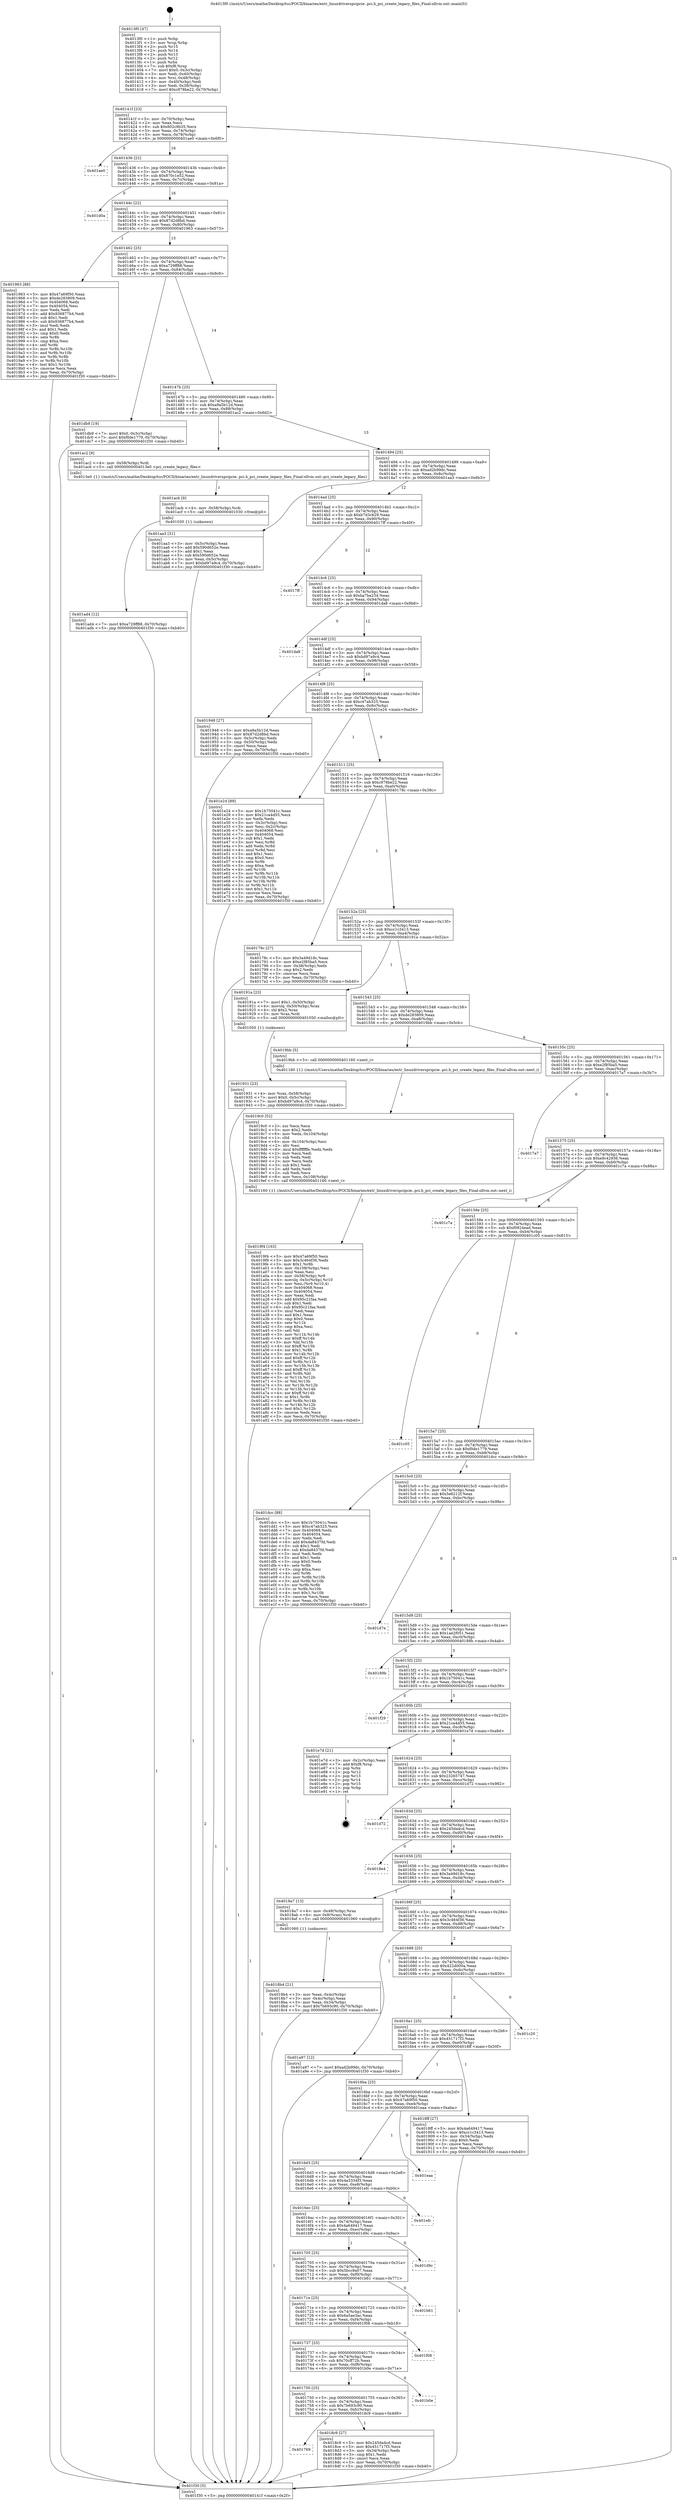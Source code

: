 digraph "0x4013f0" {
  label = "0x4013f0 (/mnt/c/Users/mathe/Desktop/tcc/POCII/binaries/extr_linuxdriverspcipcie..pci.h_pci_create_legacy_files_Final-ollvm.out::main(0))"
  labelloc = "t"
  node[shape=record]

  Entry [label="",width=0.3,height=0.3,shape=circle,fillcolor=black,style=filled]
  "0x40141f" [label="{
     0x40141f [23]\l
     | [instrs]\l
     &nbsp;&nbsp;0x40141f \<+3\>: mov -0x70(%rbp),%eax\l
     &nbsp;&nbsp;0x401422 \<+2\>: mov %eax,%ecx\l
     &nbsp;&nbsp;0x401424 \<+6\>: sub $0x802c9b35,%ecx\l
     &nbsp;&nbsp;0x40142a \<+3\>: mov %eax,-0x74(%rbp)\l
     &nbsp;&nbsp;0x40142d \<+3\>: mov %ecx,-0x78(%rbp)\l
     &nbsp;&nbsp;0x401430 \<+6\>: je 0000000000401ae0 \<main+0x6f0\>\l
  }"]
  "0x401ae0" [label="{
     0x401ae0\l
  }", style=dashed]
  "0x401436" [label="{
     0x401436 [22]\l
     | [instrs]\l
     &nbsp;&nbsp;0x401436 \<+5\>: jmp 000000000040143b \<main+0x4b\>\l
     &nbsp;&nbsp;0x40143b \<+3\>: mov -0x74(%rbp),%eax\l
     &nbsp;&nbsp;0x40143e \<+5\>: sub $0x870c1e52,%eax\l
     &nbsp;&nbsp;0x401443 \<+3\>: mov %eax,-0x7c(%rbp)\l
     &nbsp;&nbsp;0x401446 \<+6\>: je 0000000000401d0a \<main+0x91a\>\l
  }"]
  Exit [label="",width=0.3,height=0.3,shape=circle,fillcolor=black,style=filled,peripheries=2]
  "0x401d0a" [label="{
     0x401d0a\l
  }", style=dashed]
  "0x40144c" [label="{
     0x40144c [22]\l
     | [instrs]\l
     &nbsp;&nbsp;0x40144c \<+5\>: jmp 0000000000401451 \<main+0x61\>\l
     &nbsp;&nbsp;0x401451 \<+3\>: mov -0x74(%rbp),%eax\l
     &nbsp;&nbsp;0x401454 \<+5\>: sub $0x87d2d8bd,%eax\l
     &nbsp;&nbsp;0x401459 \<+3\>: mov %eax,-0x80(%rbp)\l
     &nbsp;&nbsp;0x40145c \<+6\>: je 0000000000401963 \<main+0x573\>\l
  }"]
  "0x401ad4" [label="{
     0x401ad4 [12]\l
     | [instrs]\l
     &nbsp;&nbsp;0x401ad4 \<+7\>: movl $0xa729ff88,-0x70(%rbp)\l
     &nbsp;&nbsp;0x401adb \<+5\>: jmp 0000000000401f30 \<main+0xb40\>\l
  }"]
  "0x401963" [label="{
     0x401963 [88]\l
     | [instrs]\l
     &nbsp;&nbsp;0x401963 \<+5\>: mov $0x47a69f50,%eax\l
     &nbsp;&nbsp;0x401968 \<+5\>: mov $0xde283809,%ecx\l
     &nbsp;&nbsp;0x40196d \<+7\>: mov 0x404068,%edx\l
     &nbsp;&nbsp;0x401974 \<+7\>: mov 0x404054,%esi\l
     &nbsp;&nbsp;0x40197b \<+2\>: mov %edx,%edi\l
     &nbsp;&nbsp;0x40197d \<+6\>: add $0x936877b4,%edi\l
     &nbsp;&nbsp;0x401983 \<+3\>: sub $0x1,%edi\l
     &nbsp;&nbsp;0x401986 \<+6\>: sub $0x936877b4,%edi\l
     &nbsp;&nbsp;0x40198c \<+3\>: imul %edi,%edx\l
     &nbsp;&nbsp;0x40198f \<+3\>: and $0x1,%edx\l
     &nbsp;&nbsp;0x401992 \<+3\>: cmp $0x0,%edx\l
     &nbsp;&nbsp;0x401995 \<+4\>: sete %r8b\l
     &nbsp;&nbsp;0x401999 \<+3\>: cmp $0xa,%esi\l
     &nbsp;&nbsp;0x40199c \<+4\>: setl %r9b\l
     &nbsp;&nbsp;0x4019a0 \<+3\>: mov %r8b,%r10b\l
     &nbsp;&nbsp;0x4019a3 \<+3\>: and %r9b,%r10b\l
     &nbsp;&nbsp;0x4019a6 \<+3\>: xor %r9b,%r8b\l
     &nbsp;&nbsp;0x4019a9 \<+3\>: or %r8b,%r10b\l
     &nbsp;&nbsp;0x4019ac \<+4\>: test $0x1,%r10b\l
     &nbsp;&nbsp;0x4019b0 \<+3\>: cmovne %ecx,%eax\l
     &nbsp;&nbsp;0x4019b3 \<+3\>: mov %eax,-0x70(%rbp)\l
     &nbsp;&nbsp;0x4019b6 \<+5\>: jmp 0000000000401f30 \<main+0xb40\>\l
  }"]
  "0x401462" [label="{
     0x401462 [25]\l
     | [instrs]\l
     &nbsp;&nbsp;0x401462 \<+5\>: jmp 0000000000401467 \<main+0x77\>\l
     &nbsp;&nbsp;0x401467 \<+3\>: mov -0x74(%rbp),%eax\l
     &nbsp;&nbsp;0x40146a \<+5\>: sub $0xa729ff88,%eax\l
     &nbsp;&nbsp;0x40146f \<+6\>: mov %eax,-0x84(%rbp)\l
     &nbsp;&nbsp;0x401475 \<+6\>: je 0000000000401db9 \<main+0x9c9\>\l
  }"]
  "0x401acb" [label="{
     0x401acb [9]\l
     | [instrs]\l
     &nbsp;&nbsp;0x401acb \<+4\>: mov -0x58(%rbp),%rdi\l
     &nbsp;&nbsp;0x401acf \<+5\>: call 0000000000401030 \<free@plt\>\l
     | [calls]\l
     &nbsp;&nbsp;0x401030 \{1\} (unknown)\l
  }"]
  "0x401db9" [label="{
     0x401db9 [19]\l
     | [instrs]\l
     &nbsp;&nbsp;0x401db9 \<+7\>: movl $0x0,-0x3c(%rbp)\l
     &nbsp;&nbsp;0x401dc0 \<+7\>: movl $0xf0de1779,-0x70(%rbp)\l
     &nbsp;&nbsp;0x401dc7 \<+5\>: jmp 0000000000401f30 \<main+0xb40\>\l
  }"]
  "0x40147b" [label="{
     0x40147b [25]\l
     | [instrs]\l
     &nbsp;&nbsp;0x40147b \<+5\>: jmp 0000000000401480 \<main+0x90\>\l
     &nbsp;&nbsp;0x401480 \<+3\>: mov -0x74(%rbp),%eax\l
     &nbsp;&nbsp;0x401483 \<+5\>: sub $0xa9a5b12d,%eax\l
     &nbsp;&nbsp;0x401488 \<+6\>: mov %eax,-0x88(%rbp)\l
     &nbsp;&nbsp;0x40148e \<+6\>: je 0000000000401ac2 \<main+0x6d2\>\l
  }"]
  "0x4019f4" [label="{
     0x4019f4 [163]\l
     | [instrs]\l
     &nbsp;&nbsp;0x4019f4 \<+5\>: mov $0x47a69f50,%ecx\l
     &nbsp;&nbsp;0x4019f9 \<+5\>: mov $0x3c464f36,%edx\l
     &nbsp;&nbsp;0x4019fe \<+3\>: mov $0x1,%r8b\l
     &nbsp;&nbsp;0x401a01 \<+6\>: mov -0x108(%rbp),%esi\l
     &nbsp;&nbsp;0x401a07 \<+3\>: imul %eax,%esi\l
     &nbsp;&nbsp;0x401a0a \<+4\>: mov -0x58(%rbp),%r9\l
     &nbsp;&nbsp;0x401a0e \<+4\>: movslq -0x5c(%rbp),%r10\l
     &nbsp;&nbsp;0x401a12 \<+4\>: mov %esi,(%r9,%r10,4)\l
     &nbsp;&nbsp;0x401a16 \<+7\>: mov 0x404068,%eax\l
     &nbsp;&nbsp;0x401a1d \<+7\>: mov 0x404054,%esi\l
     &nbsp;&nbsp;0x401a24 \<+2\>: mov %eax,%edi\l
     &nbsp;&nbsp;0x401a26 \<+6\>: add $0x95c21faa,%edi\l
     &nbsp;&nbsp;0x401a2c \<+3\>: sub $0x1,%edi\l
     &nbsp;&nbsp;0x401a2f \<+6\>: sub $0x95c21faa,%edi\l
     &nbsp;&nbsp;0x401a35 \<+3\>: imul %edi,%eax\l
     &nbsp;&nbsp;0x401a38 \<+3\>: and $0x1,%eax\l
     &nbsp;&nbsp;0x401a3b \<+3\>: cmp $0x0,%eax\l
     &nbsp;&nbsp;0x401a3e \<+4\>: sete %r11b\l
     &nbsp;&nbsp;0x401a42 \<+3\>: cmp $0xa,%esi\l
     &nbsp;&nbsp;0x401a45 \<+3\>: setl %bl\l
     &nbsp;&nbsp;0x401a48 \<+3\>: mov %r11b,%r14b\l
     &nbsp;&nbsp;0x401a4b \<+4\>: xor $0xff,%r14b\l
     &nbsp;&nbsp;0x401a4f \<+3\>: mov %bl,%r15b\l
     &nbsp;&nbsp;0x401a52 \<+4\>: xor $0xff,%r15b\l
     &nbsp;&nbsp;0x401a56 \<+4\>: xor $0x1,%r8b\l
     &nbsp;&nbsp;0x401a5a \<+3\>: mov %r14b,%r12b\l
     &nbsp;&nbsp;0x401a5d \<+4\>: and $0xff,%r12b\l
     &nbsp;&nbsp;0x401a61 \<+3\>: and %r8b,%r11b\l
     &nbsp;&nbsp;0x401a64 \<+3\>: mov %r15b,%r13b\l
     &nbsp;&nbsp;0x401a67 \<+4\>: and $0xff,%r13b\l
     &nbsp;&nbsp;0x401a6b \<+3\>: and %r8b,%bl\l
     &nbsp;&nbsp;0x401a6e \<+3\>: or %r11b,%r12b\l
     &nbsp;&nbsp;0x401a71 \<+3\>: or %bl,%r13b\l
     &nbsp;&nbsp;0x401a74 \<+3\>: xor %r13b,%r12b\l
     &nbsp;&nbsp;0x401a77 \<+3\>: or %r15b,%r14b\l
     &nbsp;&nbsp;0x401a7a \<+4\>: xor $0xff,%r14b\l
     &nbsp;&nbsp;0x401a7e \<+4\>: or $0x1,%r8b\l
     &nbsp;&nbsp;0x401a82 \<+3\>: and %r8b,%r14b\l
     &nbsp;&nbsp;0x401a85 \<+3\>: or %r14b,%r12b\l
     &nbsp;&nbsp;0x401a88 \<+4\>: test $0x1,%r12b\l
     &nbsp;&nbsp;0x401a8c \<+3\>: cmovne %edx,%ecx\l
     &nbsp;&nbsp;0x401a8f \<+3\>: mov %ecx,-0x70(%rbp)\l
     &nbsp;&nbsp;0x401a92 \<+5\>: jmp 0000000000401f30 \<main+0xb40\>\l
  }"]
  "0x401ac2" [label="{
     0x401ac2 [9]\l
     | [instrs]\l
     &nbsp;&nbsp;0x401ac2 \<+4\>: mov -0x58(%rbp),%rdi\l
     &nbsp;&nbsp;0x401ac6 \<+5\>: call 00000000004013e0 \<pci_create_legacy_files\>\l
     | [calls]\l
     &nbsp;&nbsp;0x4013e0 \{1\} (/mnt/c/Users/mathe/Desktop/tcc/POCII/binaries/extr_linuxdriverspcipcie..pci.h_pci_create_legacy_files_Final-ollvm.out::pci_create_legacy_files)\l
  }"]
  "0x401494" [label="{
     0x401494 [25]\l
     | [instrs]\l
     &nbsp;&nbsp;0x401494 \<+5\>: jmp 0000000000401499 \<main+0xa9\>\l
     &nbsp;&nbsp;0x401499 \<+3\>: mov -0x74(%rbp),%eax\l
     &nbsp;&nbsp;0x40149c \<+5\>: sub $0xad2b99dc,%eax\l
     &nbsp;&nbsp;0x4014a1 \<+6\>: mov %eax,-0x8c(%rbp)\l
     &nbsp;&nbsp;0x4014a7 \<+6\>: je 0000000000401aa3 \<main+0x6b3\>\l
  }"]
  "0x4019c0" [label="{
     0x4019c0 [52]\l
     | [instrs]\l
     &nbsp;&nbsp;0x4019c0 \<+2\>: xor %ecx,%ecx\l
     &nbsp;&nbsp;0x4019c2 \<+5\>: mov $0x2,%edx\l
     &nbsp;&nbsp;0x4019c7 \<+6\>: mov %edx,-0x104(%rbp)\l
     &nbsp;&nbsp;0x4019cd \<+1\>: cltd\l
     &nbsp;&nbsp;0x4019ce \<+6\>: mov -0x104(%rbp),%esi\l
     &nbsp;&nbsp;0x4019d4 \<+2\>: idiv %esi\l
     &nbsp;&nbsp;0x4019d6 \<+6\>: imul $0xfffffffe,%edx,%edx\l
     &nbsp;&nbsp;0x4019dc \<+2\>: mov %ecx,%edi\l
     &nbsp;&nbsp;0x4019de \<+2\>: sub %edx,%edi\l
     &nbsp;&nbsp;0x4019e0 \<+2\>: mov %ecx,%edx\l
     &nbsp;&nbsp;0x4019e2 \<+3\>: sub $0x1,%edx\l
     &nbsp;&nbsp;0x4019e5 \<+2\>: add %edx,%edi\l
     &nbsp;&nbsp;0x4019e7 \<+2\>: sub %edi,%ecx\l
     &nbsp;&nbsp;0x4019e9 \<+6\>: mov %ecx,-0x108(%rbp)\l
     &nbsp;&nbsp;0x4019ef \<+5\>: call 0000000000401160 \<next_i\>\l
     | [calls]\l
     &nbsp;&nbsp;0x401160 \{1\} (/mnt/c/Users/mathe/Desktop/tcc/POCII/binaries/extr_linuxdriverspcipcie..pci.h_pci_create_legacy_files_Final-ollvm.out::next_i)\l
  }"]
  "0x401aa3" [label="{
     0x401aa3 [31]\l
     | [instrs]\l
     &nbsp;&nbsp;0x401aa3 \<+3\>: mov -0x5c(%rbp),%eax\l
     &nbsp;&nbsp;0x401aa6 \<+5\>: add $0x590d652e,%eax\l
     &nbsp;&nbsp;0x401aab \<+3\>: add $0x1,%eax\l
     &nbsp;&nbsp;0x401aae \<+5\>: sub $0x590d652e,%eax\l
     &nbsp;&nbsp;0x401ab3 \<+3\>: mov %eax,-0x5c(%rbp)\l
     &nbsp;&nbsp;0x401ab6 \<+7\>: movl $0xbd97a9c4,-0x70(%rbp)\l
     &nbsp;&nbsp;0x401abd \<+5\>: jmp 0000000000401f30 \<main+0xb40\>\l
  }"]
  "0x4014ad" [label="{
     0x4014ad [25]\l
     | [instrs]\l
     &nbsp;&nbsp;0x4014ad \<+5\>: jmp 00000000004014b2 \<main+0xc2\>\l
     &nbsp;&nbsp;0x4014b2 \<+3\>: mov -0x74(%rbp),%eax\l
     &nbsp;&nbsp;0x4014b5 \<+5\>: sub $0xb7d3c629,%eax\l
     &nbsp;&nbsp;0x4014ba \<+6\>: mov %eax,-0x90(%rbp)\l
     &nbsp;&nbsp;0x4014c0 \<+6\>: je 00000000004017ff \<main+0x40f\>\l
  }"]
  "0x401931" [label="{
     0x401931 [23]\l
     | [instrs]\l
     &nbsp;&nbsp;0x401931 \<+4\>: mov %rax,-0x58(%rbp)\l
     &nbsp;&nbsp;0x401935 \<+7\>: movl $0x0,-0x5c(%rbp)\l
     &nbsp;&nbsp;0x40193c \<+7\>: movl $0xbd97a9c4,-0x70(%rbp)\l
     &nbsp;&nbsp;0x401943 \<+5\>: jmp 0000000000401f30 \<main+0xb40\>\l
  }"]
  "0x4017ff" [label="{
     0x4017ff\l
  }", style=dashed]
  "0x4014c6" [label="{
     0x4014c6 [25]\l
     | [instrs]\l
     &nbsp;&nbsp;0x4014c6 \<+5\>: jmp 00000000004014cb \<main+0xdb\>\l
     &nbsp;&nbsp;0x4014cb \<+3\>: mov -0x74(%rbp),%eax\l
     &nbsp;&nbsp;0x4014ce \<+5\>: sub $0xba7ba234,%eax\l
     &nbsp;&nbsp;0x4014d3 \<+6\>: mov %eax,-0x94(%rbp)\l
     &nbsp;&nbsp;0x4014d9 \<+6\>: je 0000000000401da8 \<main+0x9b8\>\l
  }"]
  "0x401769" [label="{
     0x401769\l
  }", style=dashed]
  "0x401da8" [label="{
     0x401da8\l
  }", style=dashed]
  "0x4014df" [label="{
     0x4014df [25]\l
     | [instrs]\l
     &nbsp;&nbsp;0x4014df \<+5\>: jmp 00000000004014e4 \<main+0xf4\>\l
     &nbsp;&nbsp;0x4014e4 \<+3\>: mov -0x74(%rbp),%eax\l
     &nbsp;&nbsp;0x4014e7 \<+5\>: sub $0xbd97a9c4,%eax\l
     &nbsp;&nbsp;0x4014ec \<+6\>: mov %eax,-0x98(%rbp)\l
     &nbsp;&nbsp;0x4014f2 \<+6\>: je 0000000000401948 \<main+0x558\>\l
  }"]
  "0x4018c9" [label="{
     0x4018c9 [27]\l
     | [instrs]\l
     &nbsp;&nbsp;0x4018c9 \<+5\>: mov $0x245da4cd,%eax\l
     &nbsp;&nbsp;0x4018ce \<+5\>: mov $0x451717f3,%ecx\l
     &nbsp;&nbsp;0x4018d3 \<+3\>: mov -0x34(%rbp),%edx\l
     &nbsp;&nbsp;0x4018d6 \<+3\>: cmp $0x1,%edx\l
     &nbsp;&nbsp;0x4018d9 \<+3\>: cmovl %ecx,%eax\l
     &nbsp;&nbsp;0x4018dc \<+3\>: mov %eax,-0x70(%rbp)\l
     &nbsp;&nbsp;0x4018df \<+5\>: jmp 0000000000401f30 \<main+0xb40\>\l
  }"]
  "0x401948" [label="{
     0x401948 [27]\l
     | [instrs]\l
     &nbsp;&nbsp;0x401948 \<+5\>: mov $0xa9a5b12d,%eax\l
     &nbsp;&nbsp;0x40194d \<+5\>: mov $0x87d2d8bd,%ecx\l
     &nbsp;&nbsp;0x401952 \<+3\>: mov -0x5c(%rbp),%edx\l
     &nbsp;&nbsp;0x401955 \<+3\>: cmp -0x50(%rbp),%edx\l
     &nbsp;&nbsp;0x401958 \<+3\>: cmovl %ecx,%eax\l
     &nbsp;&nbsp;0x40195b \<+3\>: mov %eax,-0x70(%rbp)\l
     &nbsp;&nbsp;0x40195e \<+5\>: jmp 0000000000401f30 \<main+0xb40\>\l
  }"]
  "0x4014f8" [label="{
     0x4014f8 [25]\l
     | [instrs]\l
     &nbsp;&nbsp;0x4014f8 \<+5\>: jmp 00000000004014fd \<main+0x10d\>\l
     &nbsp;&nbsp;0x4014fd \<+3\>: mov -0x74(%rbp),%eax\l
     &nbsp;&nbsp;0x401500 \<+5\>: sub $0xc47ab325,%eax\l
     &nbsp;&nbsp;0x401505 \<+6\>: mov %eax,-0x9c(%rbp)\l
     &nbsp;&nbsp;0x40150b \<+6\>: je 0000000000401e24 \<main+0xa34\>\l
  }"]
  "0x401750" [label="{
     0x401750 [25]\l
     | [instrs]\l
     &nbsp;&nbsp;0x401750 \<+5\>: jmp 0000000000401755 \<main+0x365\>\l
     &nbsp;&nbsp;0x401755 \<+3\>: mov -0x74(%rbp),%eax\l
     &nbsp;&nbsp;0x401758 \<+5\>: sub $0x7b693c90,%eax\l
     &nbsp;&nbsp;0x40175d \<+6\>: mov %eax,-0xfc(%rbp)\l
     &nbsp;&nbsp;0x401763 \<+6\>: je 00000000004018c9 \<main+0x4d9\>\l
  }"]
  "0x401e24" [label="{
     0x401e24 [89]\l
     | [instrs]\l
     &nbsp;&nbsp;0x401e24 \<+5\>: mov $0x1b75041c,%eax\l
     &nbsp;&nbsp;0x401e29 \<+5\>: mov $0x21ca4d55,%ecx\l
     &nbsp;&nbsp;0x401e2e \<+2\>: xor %edx,%edx\l
     &nbsp;&nbsp;0x401e30 \<+3\>: mov -0x3c(%rbp),%esi\l
     &nbsp;&nbsp;0x401e33 \<+3\>: mov %esi,-0x2c(%rbp)\l
     &nbsp;&nbsp;0x401e36 \<+7\>: mov 0x404068,%esi\l
     &nbsp;&nbsp;0x401e3d \<+7\>: mov 0x404054,%edi\l
     &nbsp;&nbsp;0x401e44 \<+3\>: sub $0x1,%edx\l
     &nbsp;&nbsp;0x401e47 \<+3\>: mov %esi,%r8d\l
     &nbsp;&nbsp;0x401e4a \<+3\>: add %edx,%r8d\l
     &nbsp;&nbsp;0x401e4d \<+4\>: imul %r8d,%esi\l
     &nbsp;&nbsp;0x401e51 \<+3\>: and $0x1,%esi\l
     &nbsp;&nbsp;0x401e54 \<+3\>: cmp $0x0,%esi\l
     &nbsp;&nbsp;0x401e57 \<+4\>: sete %r9b\l
     &nbsp;&nbsp;0x401e5b \<+3\>: cmp $0xa,%edi\l
     &nbsp;&nbsp;0x401e5e \<+4\>: setl %r10b\l
     &nbsp;&nbsp;0x401e62 \<+3\>: mov %r9b,%r11b\l
     &nbsp;&nbsp;0x401e65 \<+3\>: and %r10b,%r11b\l
     &nbsp;&nbsp;0x401e68 \<+3\>: xor %r10b,%r9b\l
     &nbsp;&nbsp;0x401e6b \<+3\>: or %r9b,%r11b\l
     &nbsp;&nbsp;0x401e6e \<+4\>: test $0x1,%r11b\l
     &nbsp;&nbsp;0x401e72 \<+3\>: cmovne %ecx,%eax\l
     &nbsp;&nbsp;0x401e75 \<+3\>: mov %eax,-0x70(%rbp)\l
     &nbsp;&nbsp;0x401e78 \<+5\>: jmp 0000000000401f30 \<main+0xb40\>\l
  }"]
  "0x401511" [label="{
     0x401511 [25]\l
     | [instrs]\l
     &nbsp;&nbsp;0x401511 \<+5\>: jmp 0000000000401516 \<main+0x126\>\l
     &nbsp;&nbsp;0x401516 \<+3\>: mov -0x74(%rbp),%eax\l
     &nbsp;&nbsp;0x401519 \<+5\>: sub $0xc978be22,%eax\l
     &nbsp;&nbsp;0x40151e \<+6\>: mov %eax,-0xa0(%rbp)\l
     &nbsp;&nbsp;0x401524 \<+6\>: je 000000000040178c \<main+0x39c\>\l
  }"]
  "0x401b0e" [label="{
     0x401b0e\l
  }", style=dashed]
  "0x40178c" [label="{
     0x40178c [27]\l
     | [instrs]\l
     &nbsp;&nbsp;0x40178c \<+5\>: mov $0x3a49d18c,%eax\l
     &nbsp;&nbsp;0x401791 \<+5\>: mov $0xe2f85ba5,%ecx\l
     &nbsp;&nbsp;0x401796 \<+3\>: mov -0x38(%rbp),%edx\l
     &nbsp;&nbsp;0x401799 \<+3\>: cmp $0x2,%edx\l
     &nbsp;&nbsp;0x40179c \<+3\>: cmovne %ecx,%eax\l
     &nbsp;&nbsp;0x40179f \<+3\>: mov %eax,-0x70(%rbp)\l
     &nbsp;&nbsp;0x4017a2 \<+5\>: jmp 0000000000401f30 \<main+0xb40\>\l
  }"]
  "0x40152a" [label="{
     0x40152a [25]\l
     | [instrs]\l
     &nbsp;&nbsp;0x40152a \<+5\>: jmp 000000000040152f \<main+0x13f\>\l
     &nbsp;&nbsp;0x40152f \<+3\>: mov -0x74(%rbp),%eax\l
     &nbsp;&nbsp;0x401532 \<+5\>: sub $0xcc1c3413,%eax\l
     &nbsp;&nbsp;0x401537 \<+6\>: mov %eax,-0xa4(%rbp)\l
     &nbsp;&nbsp;0x40153d \<+6\>: je 000000000040191a \<main+0x52a\>\l
  }"]
  "0x401f30" [label="{
     0x401f30 [5]\l
     | [instrs]\l
     &nbsp;&nbsp;0x401f30 \<+5\>: jmp 000000000040141f \<main+0x2f\>\l
  }"]
  "0x4013f0" [label="{
     0x4013f0 [47]\l
     | [instrs]\l
     &nbsp;&nbsp;0x4013f0 \<+1\>: push %rbp\l
     &nbsp;&nbsp;0x4013f1 \<+3\>: mov %rsp,%rbp\l
     &nbsp;&nbsp;0x4013f4 \<+2\>: push %r15\l
     &nbsp;&nbsp;0x4013f6 \<+2\>: push %r14\l
     &nbsp;&nbsp;0x4013f8 \<+2\>: push %r13\l
     &nbsp;&nbsp;0x4013fa \<+2\>: push %r12\l
     &nbsp;&nbsp;0x4013fc \<+1\>: push %rbx\l
     &nbsp;&nbsp;0x4013fd \<+7\>: sub $0xf8,%rsp\l
     &nbsp;&nbsp;0x401404 \<+7\>: movl $0x0,-0x3c(%rbp)\l
     &nbsp;&nbsp;0x40140b \<+3\>: mov %edi,-0x40(%rbp)\l
     &nbsp;&nbsp;0x40140e \<+4\>: mov %rsi,-0x48(%rbp)\l
     &nbsp;&nbsp;0x401412 \<+3\>: mov -0x40(%rbp),%edi\l
     &nbsp;&nbsp;0x401415 \<+3\>: mov %edi,-0x38(%rbp)\l
     &nbsp;&nbsp;0x401418 \<+7\>: movl $0xc978be22,-0x70(%rbp)\l
  }"]
  "0x401737" [label="{
     0x401737 [25]\l
     | [instrs]\l
     &nbsp;&nbsp;0x401737 \<+5\>: jmp 000000000040173c \<main+0x34c\>\l
     &nbsp;&nbsp;0x40173c \<+3\>: mov -0x74(%rbp),%eax\l
     &nbsp;&nbsp;0x40173f \<+5\>: sub $0x70cff72b,%eax\l
     &nbsp;&nbsp;0x401744 \<+6\>: mov %eax,-0xf8(%rbp)\l
     &nbsp;&nbsp;0x40174a \<+6\>: je 0000000000401b0e \<main+0x71e\>\l
  }"]
  "0x40191a" [label="{
     0x40191a [23]\l
     | [instrs]\l
     &nbsp;&nbsp;0x40191a \<+7\>: movl $0x1,-0x50(%rbp)\l
     &nbsp;&nbsp;0x401921 \<+4\>: movslq -0x50(%rbp),%rax\l
     &nbsp;&nbsp;0x401925 \<+4\>: shl $0x2,%rax\l
     &nbsp;&nbsp;0x401929 \<+3\>: mov %rax,%rdi\l
     &nbsp;&nbsp;0x40192c \<+5\>: call 0000000000401050 \<malloc@plt\>\l
     | [calls]\l
     &nbsp;&nbsp;0x401050 \{1\} (unknown)\l
  }"]
  "0x401543" [label="{
     0x401543 [25]\l
     | [instrs]\l
     &nbsp;&nbsp;0x401543 \<+5\>: jmp 0000000000401548 \<main+0x158\>\l
     &nbsp;&nbsp;0x401548 \<+3\>: mov -0x74(%rbp),%eax\l
     &nbsp;&nbsp;0x40154b \<+5\>: sub $0xde283809,%eax\l
     &nbsp;&nbsp;0x401550 \<+6\>: mov %eax,-0xa8(%rbp)\l
     &nbsp;&nbsp;0x401556 \<+6\>: je 00000000004019bb \<main+0x5cb\>\l
  }"]
  "0x401f08" [label="{
     0x401f08\l
  }", style=dashed]
  "0x4019bb" [label="{
     0x4019bb [5]\l
     | [instrs]\l
     &nbsp;&nbsp;0x4019bb \<+5\>: call 0000000000401160 \<next_i\>\l
     | [calls]\l
     &nbsp;&nbsp;0x401160 \{1\} (/mnt/c/Users/mathe/Desktop/tcc/POCII/binaries/extr_linuxdriverspcipcie..pci.h_pci_create_legacy_files_Final-ollvm.out::next_i)\l
  }"]
  "0x40155c" [label="{
     0x40155c [25]\l
     | [instrs]\l
     &nbsp;&nbsp;0x40155c \<+5\>: jmp 0000000000401561 \<main+0x171\>\l
     &nbsp;&nbsp;0x401561 \<+3\>: mov -0x74(%rbp),%eax\l
     &nbsp;&nbsp;0x401564 \<+5\>: sub $0xe2f85ba5,%eax\l
     &nbsp;&nbsp;0x401569 \<+6\>: mov %eax,-0xac(%rbp)\l
     &nbsp;&nbsp;0x40156f \<+6\>: je 00000000004017a7 \<main+0x3b7\>\l
  }"]
  "0x40171e" [label="{
     0x40171e [25]\l
     | [instrs]\l
     &nbsp;&nbsp;0x40171e \<+5\>: jmp 0000000000401723 \<main+0x333\>\l
     &nbsp;&nbsp;0x401723 \<+3\>: mov -0x74(%rbp),%eax\l
     &nbsp;&nbsp;0x401726 \<+5\>: sub $0x6a5ae3ac,%eax\l
     &nbsp;&nbsp;0x40172b \<+6\>: mov %eax,-0xf4(%rbp)\l
     &nbsp;&nbsp;0x401731 \<+6\>: je 0000000000401f08 \<main+0xb18\>\l
  }"]
  "0x4017a7" [label="{
     0x4017a7\l
  }", style=dashed]
  "0x401575" [label="{
     0x401575 [25]\l
     | [instrs]\l
     &nbsp;&nbsp;0x401575 \<+5\>: jmp 000000000040157a \<main+0x18a\>\l
     &nbsp;&nbsp;0x40157a \<+3\>: mov -0x74(%rbp),%eax\l
     &nbsp;&nbsp;0x40157d \<+5\>: sub $0xe9c42936,%eax\l
     &nbsp;&nbsp;0x401582 \<+6\>: mov %eax,-0xb0(%rbp)\l
     &nbsp;&nbsp;0x401588 \<+6\>: je 0000000000401c7a \<main+0x88a\>\l
  }"]
  "0x401b61" [label="{
     0x401b61\l
  }", style=dashed]
  "0x401c7a" [label="{
     0x401c7a\l
  }", style=dashed]
  "0x40158e" [label="{
     0x40158e [25]\l
     | [instrs]\l
     &nbsp;&nbsp;0x40158e \<+5\>: jmp 0000000000401593 \<main+0x1a3\>\l
     &nbsp;&nbsp;0x401593 \<+3\>: mov -0x74(%rbp),%eax\l
     &nbsp;&nbsp;0x401596 \<+5\>: sub $0xf0924ead,%eax\l
     &nbsp;&nbsp;0x40159b \<+6\>: mov %eax,-0xb4(%rbp)\l
     &nbsp;&nbsp;0x4015a1 \<+6\>: je 0000000000401c05 \<main+0x815\>\l
  }"]
  "0x401705" [label="{
     0x401705 [25]\l
     | [instrs]\l
     &nbsp;&nbsp;0x401705 \<+5\>: jmp 000000000040170a \<main+0x31a\>\l
     &nbsp;&nbsp;0x40170a \<+3\>: mov -0x74(%rbp),%eax\l
     &nbsp;&nbsp;0x40170d \<+5\>: sub $0x5bcc9a07,%eax\l
     &nbsp;&nbsp;0x401712 \<+6\>: mov %eax,-0xf0(%rbp)\l
     &nbsp;&nbsp;0x401718 \<+6\>: je 0000000000401b61 \<main+0x771\>\l
  }"]
  "0x401c05" [label="{
     0x401c05\l
  }", style=dashed]
  "0x4015a7" [label="{
     0x4015a7 [25]\l
     | [instrs]\l
     &nbsp;&nbsp;0x4015a7 \<+5\>: jmp 00000000004015ac \<main+0x1bc\>\l
     &nbsp;&nbsp;0x4015ac \<+3\>: mov -0x74(%rbp),%eax\l
     &nbsp;&nbsp;0x4015af \<+5\>: sub $0xf0de1779,%eax\l
     &nbsp;&nbsp;0x4015b4 \<+6\>: mov %eax,-0xb8(%rbp)\l
     &nbsp;&nbsp;0x4015ba \<+6\>: je 0000000000401dcc \<main+0x9dc\>\l
  }"]
  "0x401d9c" [label="{
     0x401d9c\l
  }", style=dashed]
  "0x401dcc" [label="{
     0x401dcc [88]\l
     | [instrs]\l
     &nbsp;&nbsp;0x401dcc \<+5\>: mov $0x1b75041c,%eax\l
     &nbsp;&nbsp;0x401dd1 \<+5\>: mov $0xc47ab325,%ecx\l
     &nbsp;&nbsp;0x401dd6 \<+7\>: mov 0x404068,%edx\l
     &nbsp;&nbsp;0x401ddd \<+7\>: mov 0x404054,%esi\l
     &nbsp;&nbsp;0x401de4 \<+2\>: mov %edx,%edi\l
     &nbsp;&nbsp;0x401de6 \<+6\>: add $0xda8437fd,%edi\l
     &nbsp;&nbsp;0x401dec \<+3\>: sub $0x1,%edi\l
     &nbsp;&nbsp;0x401def \<+6\>: sub $0xda8437fd,%edi\l
     &nbsp;&nbsp;0x401df5 \<+3\>: imul %edi,%edx\l
     &nbsp;&nbsp;0x401df8 \<+3\>: and $0x1,%edx\l
     &nbsp;&nbsp;0x401dfb \<+3\>: cmp $0x0,%edx\l
     &nbsp;&nbsp;0x401dfe \<+4\>: sete %r8b\l
     &nbsp;&nbsp;0x401e02 \<+3\>: cmp $0xa,%esi\l
     &nbsp;&nbsp;0x401e05 \<+4\>: setl %r9b\l
     &nbsp;&nbsp;0x401e09 \<+3\>: mov %r8b,%r10b\l
     &nbsp;&nbsp;0x401e0c \<+3\>: and %r9b,%r10b\l
     &nbsp;&nbsp;0x401e0f \<+3\>: xor %r9b,%r8b\l
     &nbsp;&nbsp;0x401e12 \<+3\>: or %r8b,%r10b\l
     &nbsp;&nbsp;0x401e15 \<+4\>: test $0x1,%r10b\l
     &nbsp;&nbsp;0x401e19 \<+3\>: cmovne %ecx,%eax\l
     &nbsp;&nbsp;0x401e1c \<+3\>: mov %eax,-0x70(%rbp)\l
     &nbsp;&nbsp;0x401e1f \<+5\>: jmp 0000000000401f30 \<main+0xb40\>\l
  }"]
  "0x4015c0" [label="{
     0x4015c0 [25]\l
     | [instrs]\l
     &nbsp;&nbsp;0x4015c0 \<+5\>: jmp 00000000004015c5 \<main+0x1d5\>\l
     &nbsp;&nbsp;0x4015c5 \<+3\>: mov -0x74(%rbp),%eax\l
     &nbsp;&nbsp;0x4015c8 \<+5\>: sub $0x5e6212f,%eax\l
     &nbsp;&nbsp;0x4015cd \<+6\>: mov %eax,-0xbc(%rbp)\l
     &nbsp;&nbsp;0x4015d3 \<+6\>: je 0000000000401d7e \<main+0x98e\>\l
  }"]
  "0x4016ec" [label="{
     0x4016ec [25]\l
     | [instrs]\l
     &nbsp;&nbsp;0x4016ec \<+5\>: jmp 00000000004016f1 \<main+0x301\>\l
     &nbsp;&nbsp;0x4016f1 \<+3\>: mov -0x74(%rbp),%eax\l
     &nbsp;&nbsp;0x4016f4 \<+5\>: sub $0x4a649417,%eax\l
     &nbsp;&nbsp;0x4016f9 \<+6\>: mov %eax,-0xec(%rbp)\l
     &nbsp;&nbsp;0x4016ff \<+6\>: je 0000000000401d9c \<main+0x9ac\>\l
  }"]
  "0x401d7e" [label="{
     0x401d7e\l
  }", style=dashed]
  "0x4015d9" [label="{
     0x4015d9 [25]\l
     | [instrs]\l
     &nbsp;&nbsp;0x4015d9 \<+5\>: jmp 00000000004015de \<main+0x1ee\>\l
     &nbsp;&nbsp;0x4015de \<+3\>: mov -0x74(%rbp),%eax\l
     &nbsp;&nbsp;0x4015e1 \<+5\>: sub $0x1ae2f051,%eax\l
     &nbsp;&nbsp;0x4015e6 \<+6\>: mov %eax,-0xc0(%rbp)\l
     &nbsp;&nbsp;0x4015ec \<+6\>: je 000000000040189b \<main+0x4ab\>\l
  }"]
  "0x401efc" [label="{
     0x401efc\l
  }", style=dashed]
  "0x40189b" [label="{
     0x40189b\l
  }", style=dashed]
  "0x4015f2" [label="{
     0x4015f2 [25]\l
     | [instrs]\l
     &nbsp;&nbsp;0x4015f2 \<+5\>: jmp 00000000004015f7 \<main+0x207\>\l
     &nbsp;&nbsp;0x4015f7 \<+3\>: mov -0x74(%rbp),%eax\l
     &nbsp;&nbsp;0x4015fa \<+5\>: sub $0x1b75041c,%eax\l
     &nbsp;&nbsp;0x4015ff \<+6\>: mov %eax,-0xc4(%rbp)\l
     &nbsp;&nbsp;0x401605 \<+6\>: je 0000000000401f29 \<main+0xb39\>\l
  }"]
  "0x4016d3" [label="{
     0x4016d3 [25]\l
     | [instrs]\l
     &nbsp;&nbsp;0x4016d3 \<+5\>: jmp 00000000004016d8 \<main+0x2e8\>\l
     &nbsp;&nbsp;0x4016d8 \<+3\>: mov -0x74(%rbp),%eax\l
     &nbsp;&nbsp;0x4016db \<+5\>: sub $0x4a3334f3,%eax\l
     &nbsp;&nbsp;0x4016e0 \<+6\>: mov %eax,-0xe8(%rbp)\l
     &nbsp;&nbsp;0x4016e6 \<+6\>: je 0000000000401efc \<main+0xb0c\>\l
  }"]
  "0x401f29" [label="{
     0x401f29\l
  }", style=dashed]
  "0x40160b" [label="{
     0x40160b [25]\l
     | [instrs]\l
     &nbsp;&nbsp;0x40160b \<+5\>: jmp 0000000000401610 \<main+0x220\>\l
     &nbsp;&nbsp;0x401610 \<+3\>: mov -0x74(%rbp),%eax\l
     &nbsp;&nbsp;0x401613 \<+5\>: sub $0x21ca4d55,%eax\l
     &nbsp;&nbsp;0x401618 \<+6\>: mov %eax,-0xc8(%rbp)\l
     &nbsp;&nbsp;0x40161e \<+6\>: je 0000000000401e7d \<main+0xa8d\>\l
  }"]
  "0x401eaa" [label="{
     0x401eaa\l
  }", style=dashed]
  "0x401e7d" [label="{
     0x401e7d [21]\l
     | [instrs]\l
     &nbsp;&nbsp;0x401e7d \<+3\>: mov -0x2c(%rbp),%eax\l
     &nbsp;&nbsp;0x401e80 \<+7\>: add $0xf8,%rsp\l
     &nbsp;&nbsp;0x401e87 \<+1\>: pop %rbx\l
     &nbsp;&nbsp;0x401e88 \<+2\>: pop %r12\l
     &nbsp;&nbsp;0x401e8a \<+2\>: pop %r13\l
     &nbsp;&nbsp;0x401e8c \<+2\>: pop %r14\l
     &nbsp;&nbsp;0x401e8e \<+2\>: pop %r15\l
     &nbsp;&nbsp;0x401e90 \<+1\>: pop %rbp\l
     &nbsp;&nbsp;0x401e91 \<+1\>: ret\l
  }"]
  "0x401624" [label="{
     0x401624 [25]\l
     | [instrs]\l
     &nbsp;&nbsp;0x401624 \<+5\>: jmp 0000000000401629 \<main+0x239\>\l
     &nbsp;&nbsp;0x401629 \<+3\>: mov -0x74(%rbp),%eax\l
     &nbsp;&nbsp;0x40162c \<+5\>: sub $0x23265747,%eax\l
     &nbsp;&nbsp;0x401631 \<+6\>: mov %eax,-0xcc(%rbp)\l
     &nbsp;&nbsp;0x401637 \<+6\>: je 0000000000401d72 \<main+0x982\>\l
  }"]
  "0x4016ba" [label="{
     0x4016ba [25]\l
     | [instrs]\l
     &nbsp;&nbsp;0x4016ba \<+5\>: jmp 00000000004016bf \<main+0x2cf\>\l
     &nbsp;&nbsp;0x4016bf \<+3\>: mov -0x74(%rbp),%eax\l
     &nbsp;&nbsp;0x4016c2 \<+5\>: sub $0x47a69f50,%eax\l
     &nbsp;&nbsp;0x4016c7 \<+6\>: mov %eax,-0xe4(%rbp)\l
     &nbsp;&nbsp;0x4016cd \<+6\>: je 0000000000401eaa \<main+0xaba\>\l
  }"]
  "0x401d72" [label="{
     0x401d72\l
  }", style=dashed]
  "0x40163d" [label="{
     0x40163d [25]\l
     | [instrs]\l
     &nbsp;&nbsp;0x40163d \<+5\>: jmp 0000000000401642 \<main+0x252\>\l
     &nbsp;&nbsp;0x401642 \<+3\>: mov -0x74(%rbp),%eax\l
     &nbsp;&nbsp;0x401645 \<+5\>: sub $0x245da4cd,%eax\l
     &nbsp;&nbsp;0x40164a \<+6\>: mov %eax,-0xd0(%rbp)\l
     &nbsp;&nbsp;0x401650 \<+6\>: je 00000000004018e4 \<main+0x4f4\>\l
  }"]
  "0x4018ff" [label="{
     0x4018ff [27]\l
     | [instrs]\l
     &nbsp;&nbsp;0x4018ff \<+5\>: mov $0x4a649417,%eax\l
     &nbsp;&nbsp;0x401904 \<+5\>: mov $0xcc1c3413,%ecx\l
     &nbsp;&nbsp;0x401909 \<+3\>: mov -0x34(%rbp),%edx\l
     &nbsp;&nbsp;0x40190c \<+3\>: cmp $0x0,%edx\l
     &nbsp;&nbsp;0x40190f \<+3\>: cmove %ecx,%eax\l
     &nbsp;&nbsp;0x401912 \<+3\>: mov %eax,-0x70(%rbp)\l
     &nbsp;&nbsp;0x401915 \<+5\>: jmp 0000000000401f30 \<main+0xb40\>\l
  }"]
  "0x4018e4" [label="{
     0x4018e4\l
  }", style=dashed]
  "0x401656" [label="{
     0x401656 [25]\l
     | [instrs]\l
     &nbsp;&nbsp;0x401656 \<+5\>: jmp 000000000040165b \<main+0x26b\>\l
     &nbsp;&nbsp;0x40165b \<+3\>: mov -0x74(%rbp),%eax\l
     &nbsp;&nbsp;0x40165e \<+5\>: sub $0x3a49d18c,%eax\l
     &nbsp;&nbsp;0x401663 \<+6\>: mov %eax,-0xd4(%rbp)\l
     &nbsp;&nbsp;0x401669 \<+6\>: je 00000000004018a7 \<main+0x4b7\>\l
  }"]
  "0x4016a1" [label="{
     0x4016a1 [25]\l
     | [instrs]\l
     &nbsp;&nbsp;0x4016a1 \<+5\>: jmp 00000000004016a6 \<main+0x2b6\>\l
     &nbsp;&nbsp;0x4016a6 \<+3\>: mov -0x74(%rbp),%eax\l
     &nbsp;&nbsp;0x4016a9 \<+5\>: sub $0x451717f3,%eax\l
     &nbsp;&nbsp;0x4016ae \<+6\>: mov %eax,-0xe0(%rbp)\l
     &nbsp;&nbsp;0x4016b4 \<+6\>: je 00000000004018ff \<main+0x50f\>\l
  }"]
  "0x4018a7" [label="{
     0x4018a7 [13]\l
     | [instrs]\l
     &nbsp;&nbsp;0x4018a7 \<+4\>: mov -0x48(%rbp),%rax\l
     &nbsp;&nbsp;0x4018ab \<+4\>: mov 0x8(%rax),%rdi\l
     &nbsp;&nbsp;0x4018af \<+5\>: call 0000000000401060 \<atoi@plt\>\l
     | [calls]\l
     &nbsp;&nbsp;0x401060 \{1\} (unknown)\l
  }"]
  "0x40166f" [label="{
     0x40166f [25]\l
     | [instrs]\l
     &nbsp;&nbsp;0x40166f \<+5\>: jmp 0000000000401674 \<main+0x284\>\l
     &nbsp;&nbsp;0x401674 \<+3\>: mov -0x74(%rbp),%eax\l
     &nbsp;&nbsp;0x401677 \<+5\>: sub $0x3c464f36,%eax\l
     &nbsp;&nbsp;0x40167c \<+6\>: mov %eax,-0xd8(%rbp)\l
     &nbsp;&nbsp;0x401682 \<+6\>: je 0000000000401a97 \<main+0x6a7\>\l
  }"]
  "0x4018b4" [label="{
     0x4018b4 [21]\l
     | [instrs]\l
     &nbsp;&nbsp;0x4018b4 \<+3\>: mov %eax,-0x4c(%rbp)\l
     &nbsp;&nbsp;0x4018b7 \<+3\>: mov -0x4c(%rbp),%eax\l
     &nbsp;&nbsp;0x4018ba \<+3\>: mov %eax,-0x34(%rbp)\l
     &nbsp;&nbsp;0x4018bd \<+7\>: movl $0x7b693c90,-0x70(%rbp)\l
     &nbsp;&nbsp;0x4018c4 \<+5\>: jmp 0000000000401f30 \<main+0xb40\>\l
  }"]
  "0x401c20" [label="{
     0x401c20\l
  }", style=dashed]
  "0x401a97" [label="{
     0x401a97 [12]\l
     | [instrs]\l
     &nbsp;&nbsp;0x401a97 \<+7\>: movl $0xad2b99dc,-0x70(%rbp)\l
     &nbsp;&nbsp;0x401a9e \<+5\>: jmp 0000000000401f30 \<main+0xb40\>\l
  }"]
  "0x401688" [label="{
     0x401688 [25]\l
     | [instrs]\l
     &nbsp;&nbsp;0x401688 \<+5\>: jmp 000000000040168d \<main+0x29d\>\l
     &nbsp;&nbsp;0x40168d \<+3\>: mov -0x74(%rbp),%eax\l
     &nbsp;&nbsp;0x401690 \<+5\>: sub $0x422d000a,%eax\l
     &nbsp;&nbsp;0x401695 \<+6\>: mov %eax,-0xdc(%rbp)\l
     &nbsp;&nbsp;0x40169b \<+6\>: je 0000000000401c20 \<main+0x830\>\l
  }"]
  Entry -> "0x4013f0" [label=" 1"]
  "0x40141f" -> "0x401ae0" [label=" 0"]
  "0x40141f" -> "0x401436" [label=" 16"]
  "0x401e7d" -> Exit [label=" 1"]
  "0x401436" -> "0x401d0a" [label=" 0"]
  "0x401436" -> "0x40144c" [label=" 16"]
  "0x401e24" -> "0x401f30" [label=" 1"]
  "0x40144c" -> "0x401963" [label=" 1"]
  "0x40144c" -> "0x401462" [label=" 15"]
  "0x401dcc" -> "0x401f30" [label=" 1"]
  "0x401462" -> "0x401db9" [label=" 1"]
  "0x401462" -> "0x40147b" [label=" 14"]
  "0x401db9" -> "0x401f30" [label=" 1"]
  "0x40147b" -> "0x401ac2" [label=" 1"]
  "0x40147b" -> "0x401494" [label=" 13"]
  "0x401ad4" -> "0x401f30" [label=" 1"]
  "0x401494" -> "0x401aa3" [label=" 1"]
  "0x401494" -> "0x4014ad" [label=" 12"]
  "0x401acb" -> "0x401ad4" [label=" 1"]
  "0x4014ad" -> "0x4017ff" [label=" 0"]
  "0x4014ad" -> "0x4014c6" [label=" 12"]
  "0x401ac2" -> "0x401acb" [label=" 1"]
  "0x4014c6" -> "0x401da8" [label=" 0"]
  "0x4014c6" -> "0x4014df" [label=" 12"]
  "0x401aa3" -> "0x401f30" [label=" 1"]
  "0x4014df" -> "0x401948" [label=" 2"]
  "0x4014df" -> "0x4014f8" [label=" 10"]
  "0x401a97" -> "0x401f30" [label=" 1"]
  "0x4014f8" -> "0x401e24" [label=" 1"]
  "0x4014f8" -> "0x401511" [label=" 9"]
  "0x4019c0" -> "0x4019f4" [label=" 1"]
  "0x401511" -> "0x40178c" [label=" 1"]
  "0x401511" -> "0x40152a" [label=" 8"]
  "0x40178c" -> "0x401f30" [label=" 1"]
  "0x4013f0" -> "0x40141f" [label=" 1"]
  "0x401f30" -> "0x40141f" [label=" 15"]
  "0x4019bb" -> "0x4019c0" [label=" 1"]
  "0x40152a" -> "0x40191a" [label=" 1"]
  "0x40152a" -> "0x401543" [label=" 7"]
  "0x401948" -> "0x401f30" [label=" 2"]
  "0x401543" -> "0x4019bb" [label=" 1"]
  "0x401543" -> "0x40155c" [label=" 6"]
  "0x401931" -> "0x401f30" [label=" 1"]
  "0x40155c" -> "0x4017a7" [label=" 0"]
  "0x40155c" -> "0x401575" [label=" 6"]
  "0x4018ff" -> "0x401f30" [label=" 1"]
  "0x401575" -> "0x401c7a" [label=" 0"]
  "0x401575" -> "0x40158e" [label=" 6"]
  "0x4018c9" -> "0x401f30" [label=" 1"]
  "0x40158e" -> "0x401c05" [label=" 0"]
  "0x40158e" -> "0x4015a7" [label=" 6"]
  "0x401750" -> "0x4018c9" [label=" 1"]
  "0x4015a7" -> "0x401dcc" [label=" 1"]
  "0x4015a7" -> "0x4015c0" [label=" 5"]
  "0x4019f4" -> "0x401f30" [label=" 1"]
  "0x4015c0" -> "0x401d7e" [label=" 0"]
  "0x4015c0" -> "0x4015d9" [label=" 5"]
  "0x401737" -> "0x401b0e" [label=" 0"]
  "0x4015d9" -> "0x40189b" [label=" 0"]
  "0x4015d9" -> "0x4015f2" [label=" 5"]
  "0x401963" -> "0x401f30" [label=" 1"]
  "0x4015f2" -> "0x401f29" [label=" 0"]
  "0x4015f2" -> "0x40160b" [label=" 5"]
  "0x40171e" -> "0x401f08" [label=" 0"]
  "0x40160b" -> "0x401e7d" [label=" 1"]
  "0x40160b" -> "0x401624" [label=" 4"]
  "0x40191a" -> "0x401931" [label=" 1"]
  "0x401624" -> "0x401d72" [label=" 0"]
  "0x401624" -> "0x40163d" [label=" 4"]
  "0x401705" -> "0x401b61" [label=" 0"]
  "0x40163d" -> "0x4018e4" [label=" 0"]
  "0x40163d" -> "0x401656" [label=" 4"]
  "0x401750" -> "0x401769" [label=" 0"]
  "0x401656" -> "0x4018a7" [label=" 1"]
  "0x401656" -> "0x40166f" [label=" 3"]
  "0x4018a7" -> "0x4018b4" [label=" 1"]
  "0x4018b4" -> "0x401f30" [label=" 1"]
  "0x4016ec" -> "0x401d9c" [label=" 0"]
  "0x40166f" -> "0x401a97" [label=" 1"]
  "0x40166f" -> "0x401688" [label=" 2"]
  "0x401737" -> "0x401750" [label=" 1"]
  "0x401688" -> "0x401c20" [label=" 0"]
  "0x401688" -> "0x4016a1" [label=" 2"]
  "0x4016ec" -> "0x401705" [label=" 1"]
  "0x4016a1" -> "0x4018ff" [label=" 1"]
  "0x4016a1" -> "0x4016ba" [label=" 1"]
  "0x401705" -> "0x40171e" [label=" 1"]
  "0x4016ba" -> "0x401eaa" [label=" 0"]
  "0x4016ba" -> "0x4016d3" [label=" 1"]
  "0x40171e" -> "0x401737" [label=" 1"]
  "0x4016d3" -> "0x401efc" [label=" 0"]
  "0x4016d3" -> "0x4016ec" [label=" 1"]
}
